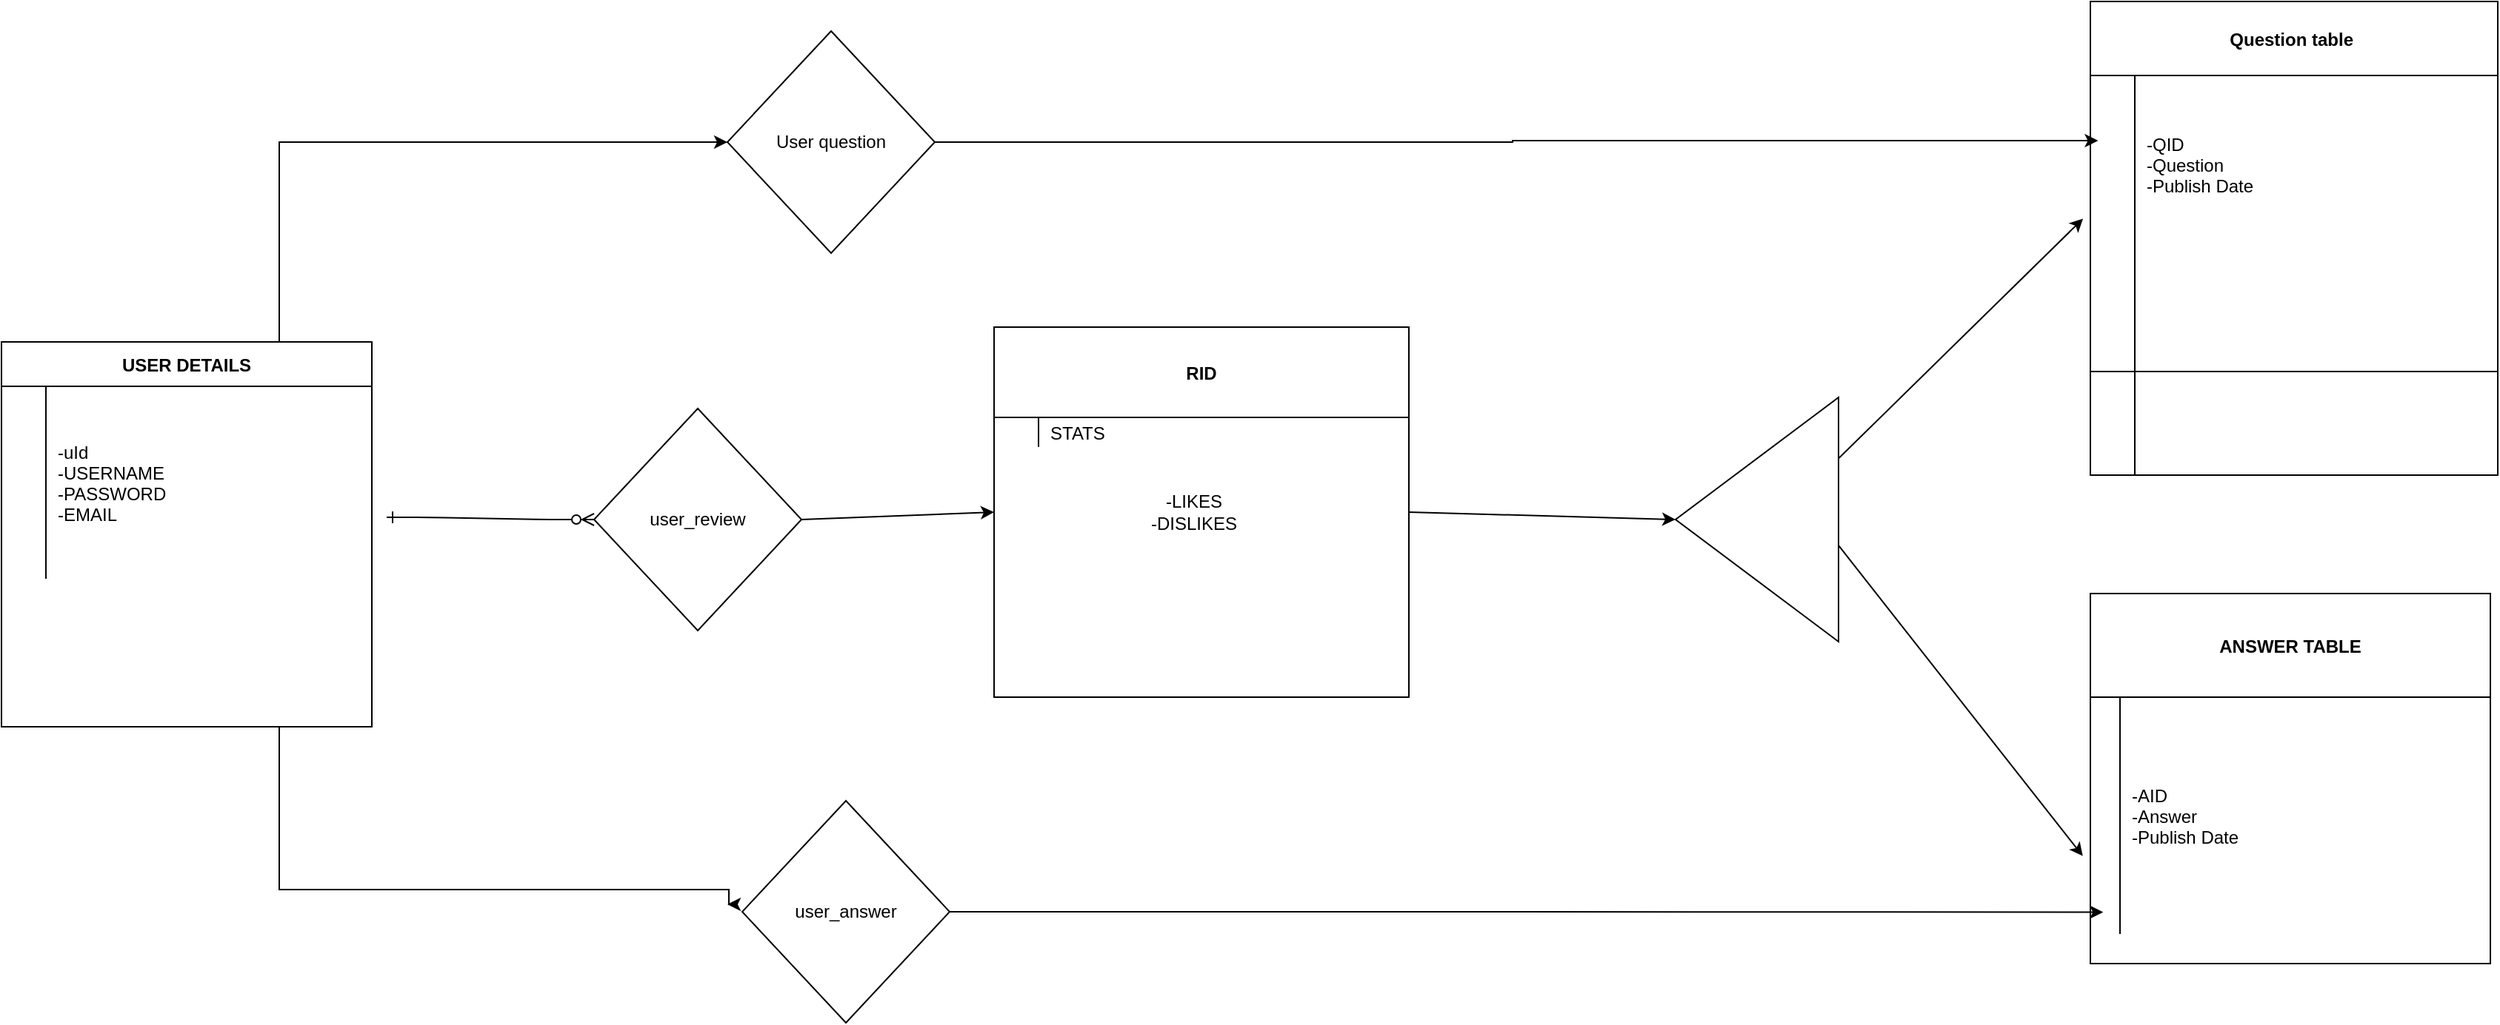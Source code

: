 <mxfile version="22.1.2" type="device">
  <diagram id="R2lEEEUBdFMjLlhIrx00" name="Page-1">
    <mxGraphModel dx="2730" dy="829" grid="1" gridSize="10" guides="1" tooltips="1" connect="1" arrows="1" fold="1" page="1" pageScale="1" pageWidth="850" pageHeight="1100" math="0" shadow="0" extFonts="Permanent Marker^https://fonts.googleapis.com/css?family=Permanent+Marker">
      <root>
        <mxCell id="0" />
        <mxCell id="1" parent="0" />
        <mxCell id="C-vyLk0tnHw3VtMMgP7b-1" value="" style="edgeStyle=entityRelationEdgeStyle;endArrow=ERzeroToMany;startArrow=ERone;endFill=1;startFill=0;exitX=1.02;exitY=0.273;exitDx=0;exitDy=0;exitPerimeter=0;entryX=0;entryY=0.5;entryDx=0;entryDy=0;" parent="1" target="NfAH0ytpC4wU1pE5wPz0-7" edge="1">
          <mxGeometry width="100" height="100" relative="1" as="geometry">
            <mxPoint x="230" y="438.52" as="sourcePoint" />
            <mxPoint x="450" y="290" as="targetPoint" />
            <Array as="points">
              <mxPoint x="445" y="313.95" />
              <mxPoint x="450" y="280" />
            </Array>
          </mxGeometry>
        </mxCell>
        <mxCell id="8EGvNs5NGnAhSE3VMz_4-3" style="edgeStyle=orthogonalEdgeStyle;rounded=0;orthogonalLoop=1;jettySize=auto;html=1;exitX=0.75;exitY=0;exitDx=0;exitDy=0;entryX=0;entryY=0.5;entryDx=0;entryDy=0;" edge="1" parent="1" source="C-vyLk0tnHw3VtMMgP7b-23" target="8EGvNs5NGnAhSE3VMz_4-1">
          <mxGeometry relative="1" as="geometry" />
        </mxCell>
        <mxCell id="8EGvNs5NGnAhSE3VMz_4-5" style="edgeStyle=orthogonalEdgeStyle;rounded=0;orthogonalLoop=1;jettySize=auto;html=1;exitX=0.75;exitY=1;exitDx=0;exitDy=0;" edge="1" parent="1" source="C-vyLk0tnHw3VtMMgP7b-23">
          <mxGeometry relative="1" as="geometry">
            <mxPoint x="460" y="700" as="targetPoint" />
            <Array as="points">
              <mxPoint x="158" y="690" />
              <mxPoint x="461" y="690" />
              <mxPoint x="461" y="700" />
            </Array>
          </mxGeometry>
        </mxCell>
        <mxCell id="C-vyLk0tnHw3VtMMgP7b-23" value="USER DETAILS" style="shape=table;startSize=30;container=1;collapsible=1;childLayout=tableLayout;fixedRows=1;rowLines=0;fontStyle=1;align=center;resizeLast=1;" parent="1" vertex="1">
          <mxGeometry x="-30" y="320" width="250" height="260" as="geometry" />
        </mxCell>
        <mxCell id="C-vyLk0tnHw3VtMMgP7b-27" value="" style="shape=partialRectangle;collapsible=0;dropTarget=0;pointerEvents=0;fillColor=none;points=[[0,0.5],[1,0.5]];portConstraint=eastwest;top=0;left=0;right=0;bottom=0;" parent="C-vyLk0tnHw3VtMMgP7b-23" vertex="1">
          <mxGeometry y="30" width="250" height="130" as="geometry" />
        </mxCell>
        <mxCell id="C-vyLk0tnHw3VtMMgP7b-28" value="" style="shape=partialRectangle;overflow=hidden;connectable=0;fillColor=none;top=0;left=0;bottom=0;right=0;" parent="C-vyLk0tnHw3VtMMgP7b-27" vertex="1">
          <mxGeometry width="30" height="130" as="geometry">
            <mxRectangle width="30" height="130" as="alternateBounds" />
          </mxGeometry>
        </mxCell>
        <mxCell id="C-vyLk0tnHw3VtMMgP7b-29" value="-uId&#xa;-USERNAME&#xa;-PASSWORD&#xa;-EMAIL" style="shape=partialRectangle;overflow=hidden;connectable=0;fillColor=none;top=0;left=0;bottom=0;right=0;align=left;spacingLeft=6;" parent="C-vyLk0tnHw3VtMMgP7b-27" vertex="1">
          <mxGeometry x="30" width="220" height="130" as="geometry">
            <mxRectangle width="220" height="130" as="alternateBounds" />
          </mxGeometry>
        </mxCell>
        <mxCell id="NfAH0ytpC4wU1pE5wPz0-3" value="ANSWER TABLE" style="shape=table;startSize=70;container=1;collapsible=1;childLayout=tableLayout;fixedRows=1;rowLines=0;fontStyle=1;align=center;resizeLast=1;" parent="1" vertex="1">
          <mxGeometry x="1380" y="490" width="270" height="250" as="geometry" />
        </mxCell>
        <mxCell id="NfAH0ytpC4wU1pE5wPz0-4" value="" style="shape=partialRectangle;collapsible=0;dropTarget=0;pointerEvents=0;fillColor=none;points=[[0,0.5],[1,0.5]];portConstraint=eastwest;top=0;left=0;right=0;bottom=0;" parent="NfAH0ytpC4wU1pE5wPz0-3" vertex="1">
          <mxGeometry y="70" width="270" height="160" as="geometry" />
        </mxCell>
        <mxCell id="NfAH0ytpC4wU1pE5wPz0-5" value="" style="shape=partialRectangle;overflow=hidden;connectable=0;fillColor=none;top=0;left=0;bottom=0;right=0;" parent="NfAH0ytpC4wU1pE5wPz0-4" vertex="1">
          <mxGeometry width="20" height="160" as="geometry">
            <mxRectangle width="20" height="160" as="alternateBounds" />
          </mxGeometry>
        </mxCell>
        <mxCell id="NfAH0ytpC4wU1pE5wPz0-6" value="-AID&#xa;-Answer&#xa;-Publish Date" style="shape=partialRectangle;overflow=hidden;connectable=0;fillColor=none;top=0;left=0;bottom=0;right=0;align=left;spacingLeft=6;" parent="NfAH0ytpC4wU1pE5wPz0-4" vertex="1">
          <mxGeometry x="20" width="250" height="160" as="geometry">
            <mxRectangle width="250" height="160" as="alternateBounds" />
          </mxGeometry>
        </mxCell>
        <mxCell id="NfAH0ytpC4wU1pE5wPz0-31" style="edgeStyle=none;rounded=0;orthogonalLoop=1;jettySize=auto;html=1;exitX=1;exitY=0.5;exitDx=0;exitDy=0;entryX=0;entryY=0.5;entryDx=0;entryDy=0;" parent="1" source="NfAH0ytpC4wU1pE5wPz0-7" target="NfAH0ytpC4wU1pE5wPz0-14" edge="1">
          <mxGeometry relative="1" as="geometry">
            <mxPoint x="740" y="360" as="targetPoint" />
          </mxGeometry>
        </mxCell>
        <mxCell id="NfAH0ytpC4wU1pE5wPz0-7" value="user_review" style="rhombus;whiteSpace=wrap;html=1;" parent="1" vertex="1">
          <mxGeometry x="370" y="365" width="140" height="150" as="geometry" />
        </mxCell>
        <mxCell id="NfAH0ytpC4wU1pE5wPz0-12" value="" style="triangle;whiteSpace=wrap;html=1;rotation=-180;" parent="1" vertex="1">
          <mxGeometry x="1100" y="357.5" width="110" height="165" as="geometry" />
        </mxCell>
        <mxCell id="NfAH0ytpC4wU1pE5wPz0-33" style="edgeStyle=none;rounded=0;orthogonalLoop=1;jettySize=auto;html=1;exitX=1;exitY=0.5;exitDx=0;exitDy=0;entryX=1;entryY=0.5;entryDx=0;entryDy=0;" parent="1" source="NfAH0ytpC4wU1pE5wPz0-14" target="NfAH0ytpC4wU1pE5wPz0-12" edge="1">
          <mxGeometry relative="1" as="geometry">
            <mxPoint x="1140" y="450" as="targetPoint" />
            <Array as="points" />
          </mxGeometry>
        </mxCell>
        <mxCell id="NfAH0ytpC4wU1pE5wPz0-14" value="RID" style="shape=table;startSize=61;container=1;collapsible=1;childLayout=tableLayout;fixedRows=1;rowLines=0;fontStyle=1;align=center;resizeLast=1;" parent="1" vertex="1">
          <mxGeometry x="640" y="310" width="280" height="250" as="geometry" />
        </mxCell>
        <mxCell id="NfAH0ytpC4wU1pE5wPz0-15" value="" style="shape=partialRectangle;collapsible=0;dropTarget=0;pointerEvents=0;fillColor=none;points=[[0,0.5],[1,0.5]];portConstraint=eastwest;top=0;left=0;right=0;bottom=0;" parent="NfAH0ytpC4wU1pE5wPz0-14" vertex="1">
          <mxGeometry y="61" width="280" height="20" as="geometry" />
        </mxCell>
        <mxCell id="NfAH0ytpC4wU1pE5wPz0-16" value="" style="shape=partialRectangle;overflow=hidden;connectable=0;fillColor=none;top=0;left=0;bottom=0;right=0;" parent="NfAH0ytpC4wU1pE5wPz0-15" vertex="1">
          <mxGeometry width="30" height="20" as="geometry">
            <mxRectangle width="30" height="20" as="alternateBounds" />
          </mxGeometry>
        </mxCell>
        <mxCell id="NfAH0ytpC4wU1pE5wPz0-17" value="STATS" style="shape=partialRectangle;overflow=hidden;connectable=0;fillColor=none;top=0;left=0;bottom=0;right=0;align=left;spacingLeft=6;" parent="NfAH0ytpC4wU1pE5wPz0-15" vertex="1">
          <mxGeometry x="30" width="250" height="20" as="geometry">
            <mxRectangle width="250" height="20" as="alternateBounds" />
          </mxGeometry>
        </mxCell>
        <mxCell id="NfAH0ytpC4wU1pE5wPz0-34" style="edgeStyle=none;rounded=0;orthogonalLoop=1;jettySize=auto;html=1;entryX=-0.018;entryY=0.806;entryDx=0;entryDy=0;entryPerimeter=0;exitX=0;exitY=0.75;exitDx=0;exitDy=0;" parent="1" source="NfAH0ytpC4wU1pE5wPz0-12" target="C-vyLk0tnHw3VtMMgP7b-9" edge="1">
          <mxGeometry relative="1" as="geometry">
            <mxPoint x="930" y="485" as="sourcePoint" />
            <mxPoint x="1380" y="250" as="targetPoint" />
            <Array as="points" />
          </mxGeometry>
        </mxCell>
        <mxCell id="NfAH0ytpC4wU1pE5wPz0-36" style="edgeStyle=none;rounded=0;orthogonalLoop=1;jettySize=auto;html=1;entryX=-0.019;entryY=0.671;entryDx=0;entryDy=0;entryPerimeter=0;exitX=0;exitY=0.394;exitDx=0;exitDy=0;exitPerimeter=0;" parent="1" source="NfAH0ytpC4wU1pE5wPz0-12" target="NfAH0ytpC4wU1pE5wPz0-4" edge="1">
          <mxGeometry relative="1" as="geometry">
            <mxPoint x="1210" y="550" as="sourcePoint" />
            <mxPoint x="1390" y="260" as="targetPoint" />
            <Array as="points" />
          </mxGeometry>
        </mxCell>
        <mxCell id="NfAH0ytpC4wU1pE5wPz0-42" value="-LIKES&lt;br&gt;-DISLIKES" style="text;strokeColor=none;align=center;fillColor=none;html=1;verticalAlign=middle;whiteSpace=wrap;rounded=0;" parent="1" vertex="1">
          <mxGeometry x="700" y="409.12" width="150" height="51.77" as="geometry" />
        </mxCell>
        <mxCell id="C-vyLk0tnHw3VtMMgP7b-2" value="Question table " style="shape=table;startSize=50;container=1;collapsible=1;childLayout=tableLayout;fixedRows=1;rowLines=0;fontStyle=1;align=center;resizeLast=1;" parent="1" vertex="1">
          <mxGeometry x="1380" y="90" width="275" height="320" as="geometry" />
        </mxCell>
        <mxCell id="C-vyLk0tnHw3VtMMgP7b-9" value="" style="shape=partialRectangle;collapsible=0;dropTarget=0;pointerEvents=0;fillColor=none;points=[[0,0.5],[1,0.5]];portConstraint=eastwest;top=0;left=0;right=0;bottom=0;" parent="C-vyLk0tnHw3VtMMgP7b-2" vertex="1">
          <mxGeometry y="50" width="275" height="120" as="geometry" />
        </mxCell>
        <mxCell id="C-vyLk0tnHw3VtMMgP7b-10" value="" style="shape=partialRectangle;overflow=hidden;connectable=0;fillColor=none;top=0;left=0;bottom=0;right=0;" parent="C-vyLk0tnHw3VtMMgP7b-9" vertex="1">
          <mxGeometry width="30" height="120" as="geometry">
            <mxRectangle width="30" height="120" as="alternateBounds" />
          </mxGeometry>
        </mxCell>
        <mxCell id="C-vyLk0tnHw3VtMMgP7b-11" value="-QID&#xa;-Question&#xa;-Publish Date" style="shape=partialRectangle;overflow=hidden;connectable=0;fillColor=none;top=0;left=0;bottom=0;right=0;align=left;spacingLeft=6;" parent="C-vyLk0tnHw3VtMMgP7b-9" vertex="1">
          <mxGeometry x="30" width="245" height="120" as="geometry">
            <mxRectangle width="245" height="120" as="alternateBounds" />
          </mxGeometry>
        </mxCell>
        <mxCell id="C-vyLk0tnHw3VtMMgP7b-14" value="" style="shape=partialRectangle;collapsible=0;dropTarget=0;pointerEvents=0;fillColor=none;points=[[0,0.5],[1,0.5]];portConstraint=eastwest;top=0;left=0;right=0;bottom=1;" parent="C-vyLk0tnHw3VtMMgP7b-2" vertex="1">
          <mxGeometry y="170" width="275" height="80" as="geometry" />
        </mxCell>
        <mxCell id="C-vyLk0tnHw3VtMMgP7b-15" value="" style="shape=partialRectangle;overflow=hidden;connectable=0;fillColor=none;top=0;left=0;bottom=0;right=0;fontStyle=1;" parent="C-vyLk0tnHw3VtMMgP7b-14" vertex="1">
          <mxGeometry width="30" height="80" as="geometry">
            <mxRectangle width="30" height="80" as="alternateBounds" />
          </mxGeometry>
        </mxCell>
        <mxCell id="C-vyLk0tnHw3VtMMgP7b-16" value="" style="shape=partialRectangle;overflow=hidden;connectable=0;fillColor=none;top=0;left=0;bottom=0;right=0;align=left;spacingLeft=6;fontStyle=5;" parent="C-vyLk0tnHw3VtMMgP7b-14" vertex="1">
          <mxGeometry x="30" width="245" height="80" as="geometry">
            <mxRectangle width="245" height="80" as="alternateBounds" />
          </mxGeometry>
        </mxCell>
        <mxCell id="C-vyLk0tnHw3VtMMgP7b-17" value="" style="shape=partialRectangle;collapsible=0;dropTarget=0;pointerEvents=0;fillColor=none;points=[[0,0.5],[1,0.5]];portConstraint=eastwest;top=0;left=0;right=0;bottom=0;" parent="C-vyLk0tnHw3VtMMgP7b-2" vertex="1">
          <mxGeometry y="250" width="275" height="30" as="geometry" />
        </mxCell>
        <mxCell id="C-vyLk0tnHw3VtMMgP7b-18" value="" style="shape=partialRectangle;overflow=hidden;connectable=0;fillColor=none;top=0;left=0;bottom=0;right=0;" parent="C-vyLk0tnHw3VtMMgP7b-17" vertex="1">
          <mxGeometry width="30" height="30" as="geometry">
            <mxRectangle width="30" height="30" as="alternateBounds" />
          </mxGeometry>
        </mxCell>
        <mxCell id="C-vyLk0tnHw3VtMMgP7b-19" value="" style="shape=partialRectangle;overflow=hidden;connectable=0;fillColor=none;top=0;left=0;bottom=0;right=0;align=left;spacingLeft=6;" parent="C-vyLk0tnHw3VtMMgP7b-17" vertex="1">
          <mxGeometry x="30" width="245" height="30" as="geometry">
            <mxRectangle width="245" height="30" as="alternateBounds" />
          </mxGeometry>
        </mxCell>
        <mxCell id="C-vyLk0tnHw3VtMMgP7b-20" value="" style="shape=partialRectangle;collapsible=0;dropTarget=0;pointerEvents=0;fillColor=none;points=[[0,0.5],[1,0.5]];portConstraint=eastwest;top=0;left=0;right=0;bottom=0;" parent="C-vyLk0tnHw3VtMMgP7b-2" vertex="1">
          <mxGeometry y="280" width="275" height="40" as="geometry" />
        </mxCell>
        <mxCell id="C-vyLk0tnHw3VtMMgP7b-21" value="" style="shape=partialRectangle;overflow=hidden;connectable=0;fillColor=none;top=0;left=0;bottom=0;right=0;" parent="C-vyLk0tnHw3VtMMgP7b-20" vertex="1">
          <mxGeometry width="30" height="40" as="geometry">
            <mxRectangle width="30" height="40" as="alternateBounds" />
          </mxGeometry>
        </mxCell>
        <mxCell id="C-vyLk0tnHw3VtMMgP7b-22" value="" style="shape=partialRectangle;overflow=hidden;connectable=0;fillColor=none;top=0;left=0;bottom=0;right=0;align=left;spacingLeft=6;" parent="C-vyLk0tnHw3VtMMgP7b-20" vertex="1">
          <mxGeometry x="30" width="245" height="40" as="geometry">
            <mxRectangle width="245" height="40" as="alternateBounds" />
          </mxGeometry>
        </mxCell>
        <mxCell id="8EGvNs5NGnAhSE3VMz_4-1" value="User question" style="rhombus;whiteSpace=wrap;html=1;" vertex="1" parent="1">
          <mxGeometry x="460" y="110" width="140" height="150" as="geometry" />
        </mxCell>
        <mxCell id="8EGvNs5NGnAhSE3VMz_4-2" value="user_answer" style="rhombus;whiteSpace=wrap;html=1;" vertex="1" parent="1">
          <mxGeometry x="470" y="630" width="140" height="150" as="geometry" />
        </mxCell>
        <mxCell id="8EGvNs5NGnAhSE3VMz_4-4" style="edgeStyle=orthogonalEdgeStyle;rounded=0;orthogonalLoop=1;jettySize=auto;html=1;entryX=0.019;entryY=0.367;entryDx=0;entryDy=0;entryPerimeter=0;" edge="1" parent="1" source="8EGvNs5NGnAhSE3VMz_4-1" target="C-vyLk0tnHw3VtMMgP7b-9">
          <mxGeometry relative="1" as="geometry" />
        </mxCell>
        <mxCell id="8EGvNs5NGnAhSE3VMz_4-6" style="edgeStyle=orthogonalEdgeStyle;rounded=0;orthogonalLoop=1;jettySize=auto;html=1;exitX=1;exitY=0.5;exitDx=0;exitDy=0;entryX=0.032;entryY=0.908;entryDx=0;entryDy=0;entryPerimeter=0;" edge="1" parent="1" source="8EGvNs5NGnAhSE3VMz_4-2" target="NfAH0ytpC4wU1pE5wPz0-4">
          <mxGeometry relative="1" as="geometry" />
        </mxCell>
      </root>
    </mxGraphModel>
  </diagram>
</mxfile>
